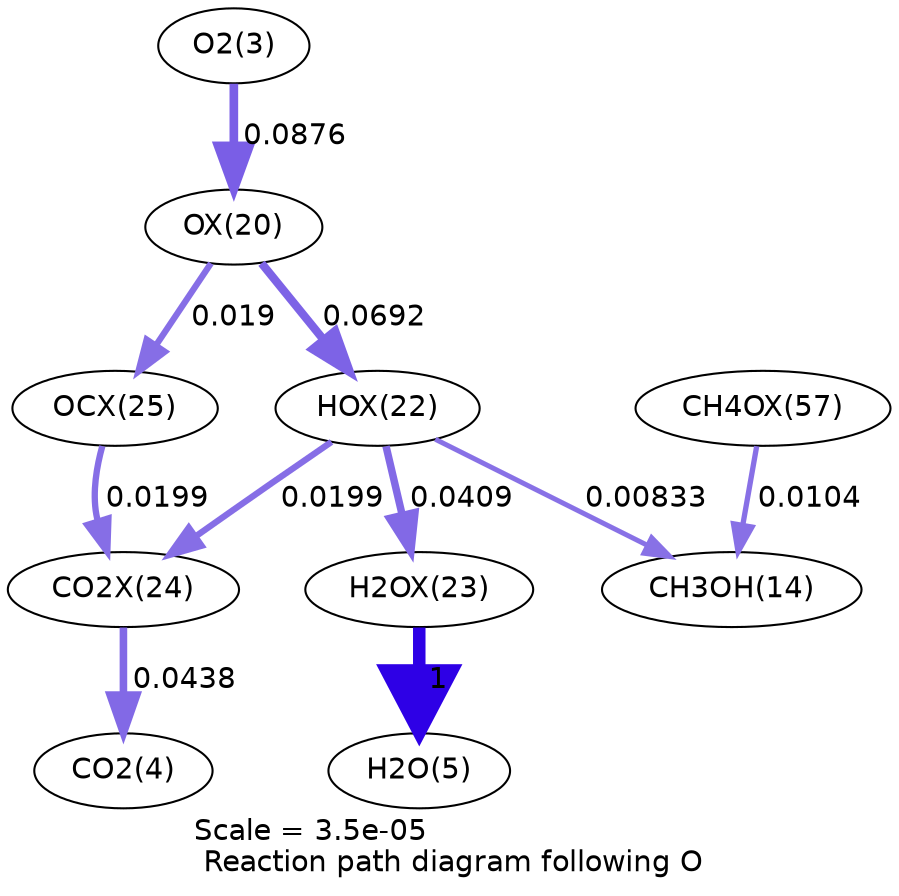 digraph reaction_paths {
center=1;
s5 -> s26[fontname="Helvetica", penwidth=4.16, arrowsize=2.08, color="0.7, 0.588, 0.9"
, label=" 0.0876"];
s26 -> s28[fontname="Helvetica", penwidth=3.98, arrowsize=1.99, color="0.7, 0.569, 0.9"
, label=" 0.0692"];
s26 -> s31[fontname="Helvetica", penwidth=3.01, arrowsize=1.5, color="0.7, 0.519, 0.9"
, label=" 0.019"];
s28 -> s16[fontname="Helvetica", penwidth=2.39, arrowsize=1.19, color="0.7, 0.508, 0.9"
, label=" 0.00833"];
s28 -> s29[fontname="Helvetica", penwidth=3.59, arrowsize=1.79, color="0.7, 0.541, 0.9"
, label=" 0.0409"];
s28 -> s30[fontname="Helvetica", penwidth=3.04, arrowsize=1.52, color="0.7, 0.52, 0.9"
, label=" 0.0199"];
s42 -> s16[fontname="Helvetica", penwidth=2.55, arrowsize=1.28, color="0.7, 0.51, 0.9"
, label=" 0.0104"];
s29 -> s7[fontname="Helvetica", penwidth=6, arrowsize=3, color="0.7, 1.5, 0.9"
, label=" 1"];
s31 -> s30[fontname="Helvetica", penwidth=3.04, arrowsize=1.52, color="0.7, 0.52, 0.9"
, label=" 0.0199"];
s30 -> s6[fontname="Helvetica", penwidth=3.64, arrowsize=1.82, color="0.7, 0.544, 0.9"
, label=" 0.0438"];
s5 [ fontname="Helvetica", label="O2(3)"];
s6 [ fontname="Helvetica", label="CO2(4)"];
s7 [ fontname="Helvetica", label="H2O(5)"];
s16 [ fontname="Helvetica", label="CH3OH(14)"];
s26 [ fontname="Helvetica", label="OX(20)"];
s28 [ fontname="Helvetica", label="HOX(22)"];
s29 [ fontname="Helvetica", label="H2OX(23)"];
s30 [ fontname="Helvetica", label="CO2X(24)"];
s31 [ fontname="Helvetica", label="OCX(25)"];
s42 [ fontname="Helvetica", label="CH4OX(57)"];
 label = "Scale = 3.5e-05\l Reaction path diagram following O";
 fontname = "Helvetica";
}
